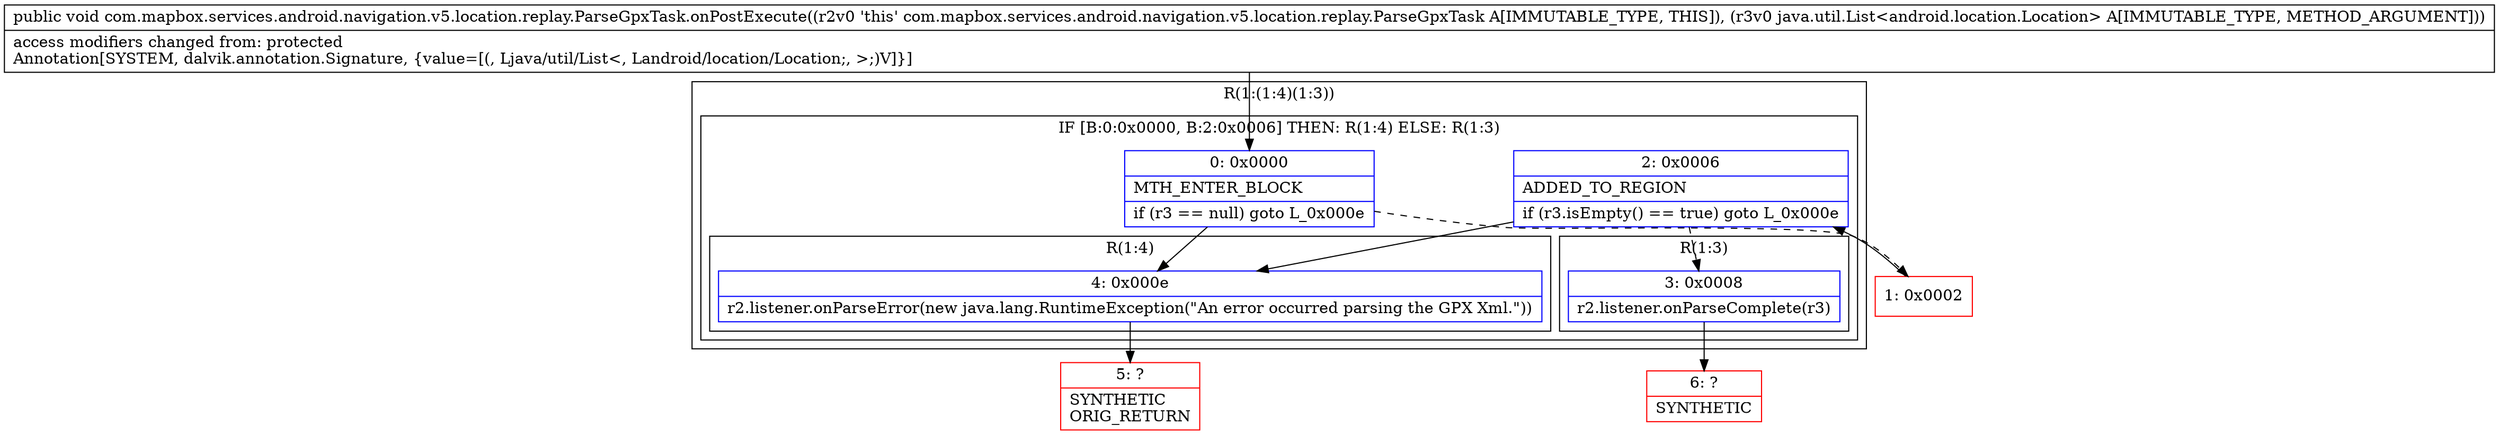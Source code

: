 digraph "CFG forcom.mapbox.services.android.navigation.v5.location.replay.ParseGpxTask.onPostExecute(Ljava\/util\/List;)V" {
subgraph cluster_Region_725580748 {
label = "R(1:(1:4)(1:3))";
node [shape=record,color=blue];
subgraph cluster_IfRegion_1336036268 {
label = "IF [B:0:0x0000, B:2:0x0006] THEN: R(1:4) ELSE: R(1:3)";
node [shape=record,color=blue];
Node_0 [shape=record,label="{0\:\ 0x0000|MTH_ENTER_BLOCK\l|if (r3 == null) goto L_0x000e\l}"];
Node_2 [shape=record,label="{2\:\ 0x0006|ADDED_TO_REGION\l|if (r3.isEmpty() == true) goto L_0x000e\l}"];
subgraph cluster_Region_722436453 {
label = "R(1:4)";
node [shape=record,color=blue];
Node_4 [shape=record,label="{4\:\ 0x000e|r2.listener.onParseError(new java.lang.RuntimeException(\"An error occurred parsing the GPX Xml.\"))\l}"];
}
subgraph cluster_Region_1832147244 {
label = "R(1:3)";
node [shape=record,color=blue];
Node_3 [shape=record,label="{3\:\ 0x0008|r2.listener.onParseComplete(r3)\l}"];
}
}
}
Node_1 [shape=record,color=red,label="{1\:\ 0x0002}"];
Node_5 [shape=record,color=red,label="{5\:\ ?|SYNTHETIC\lORIG_RETURN\l}"];
Node_6 [shape=record,color=red,label="{6\:\ ?|SYNTHETIC\l}"];
MethodNode[shape=record,label="{public void com.mapbox.services.android.navigation.v5.location.replay.ParseGpxTask.onPostExecute((r2v0 'this' com.mapbox.services.android.navigation.v5.location.replay.ParseGpxTask A[IMMUTABLE_TYPE, THIS]), (r3v0 java.util.List\<android.location.Location\> A[IMMUTABLE_TYPE, METHOD_ARGUMENT]))  | access modifiers changed from: protected\lAnnotation[SYSTEM, dalvik.annotation.Signature, \{value=[(, Ljava\/util\/List\<, Landroid\/location\/Location;, \>;)V]\}]\l}"];
MethodNode -> Node_0;
Node_0 -> Node_1[style=dashed];
Node_0 -> Node_4;
Node_2 -> Node_3[style=dashed];
Node_2 -> Node_4;
Node_4 -> Node_5;
Node_3 -> Node_6;
Node_1 -> Node_2;
}

